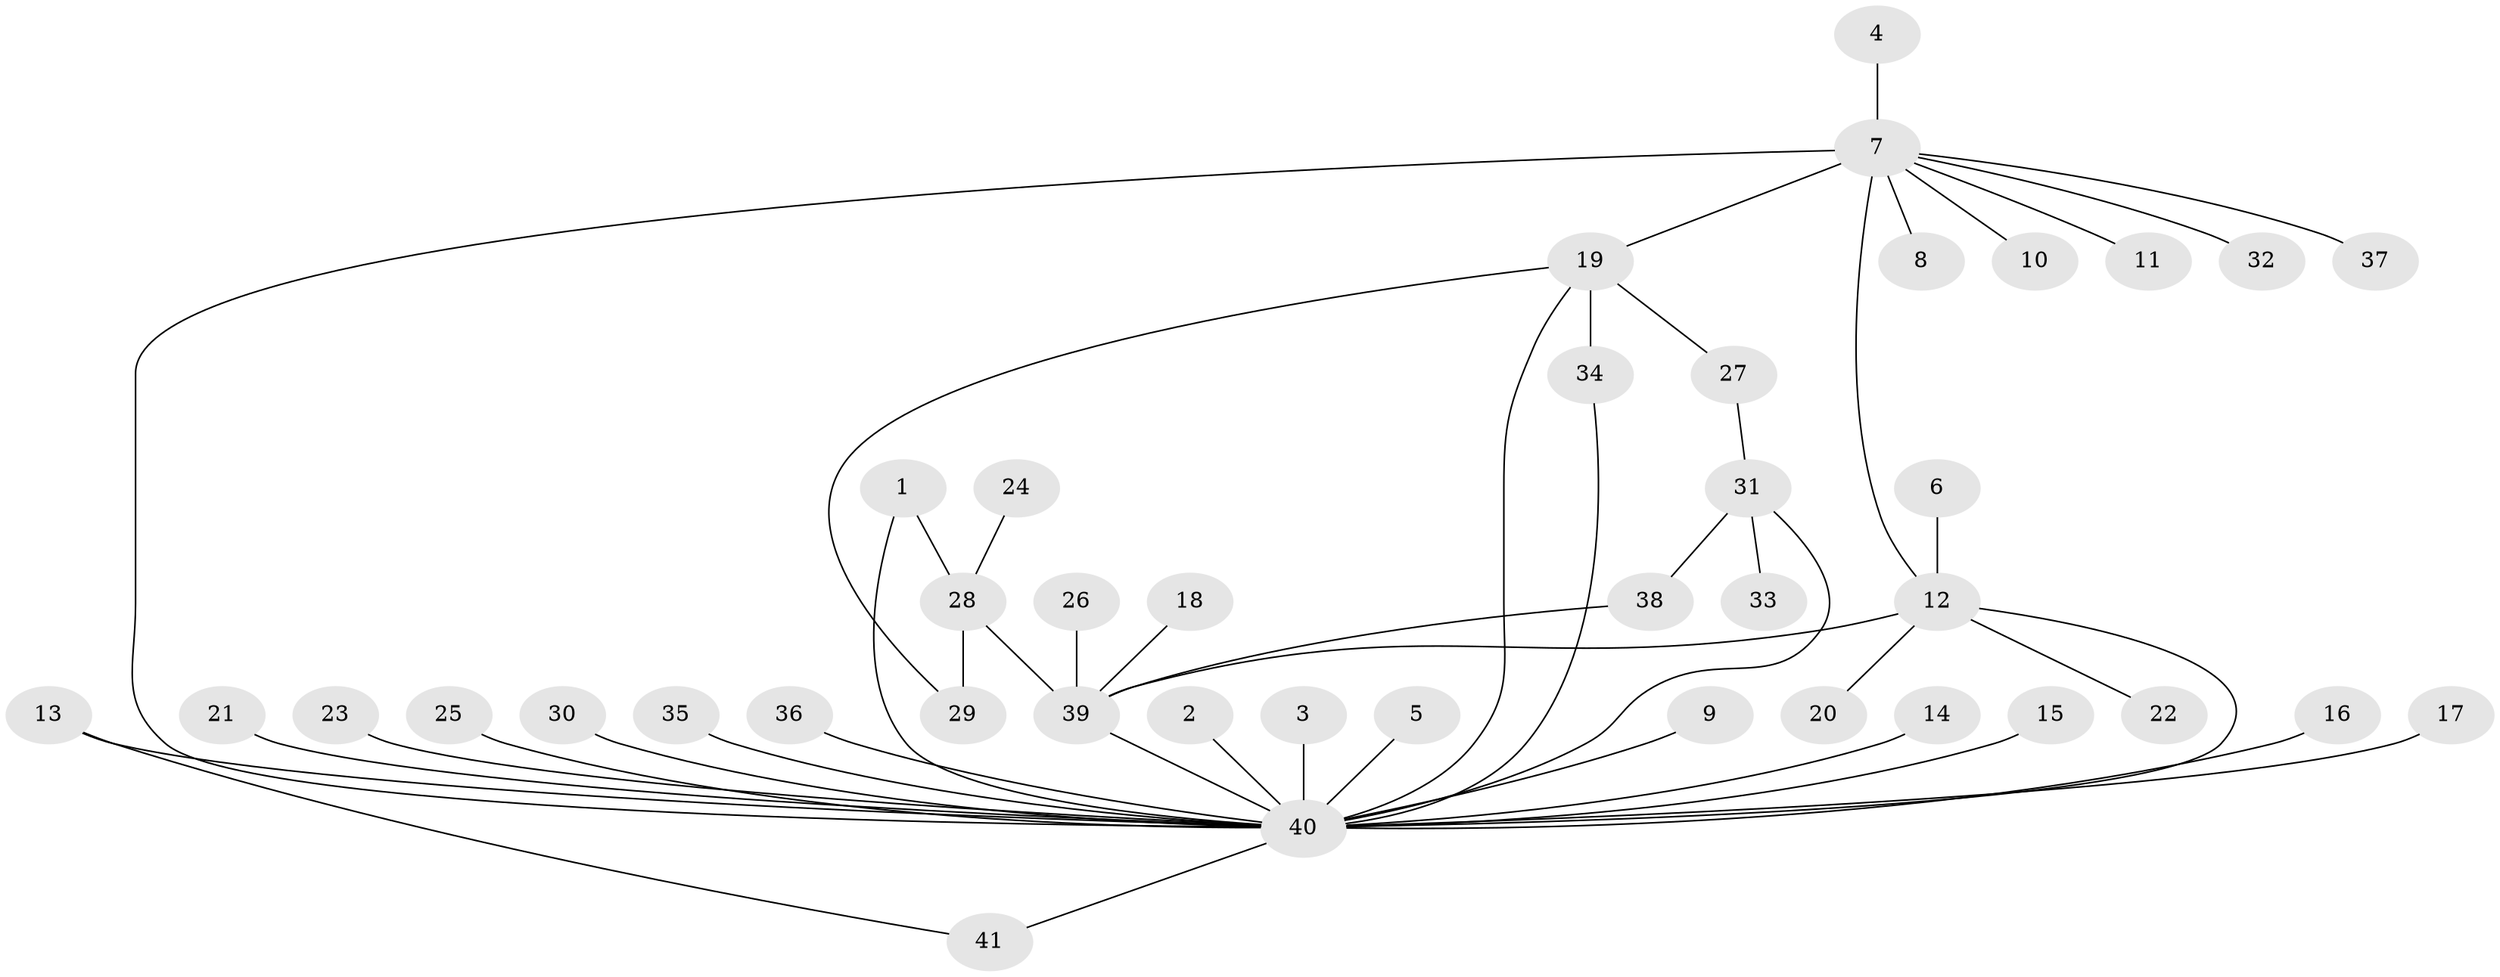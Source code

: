 // original degree distribution, {34: 0.012658227848101266, 8: 0.012658227848101266, 11: 0.012658227848101266, 2: 0.25316455696202533, 3: 0.10126582278481013, 1: 0.5063291139240507, 14: 0.012658227848101266, 5: 0.0379746835443038, 4: 0.05063291139240506}
// Generated by graph-tools (version 1.1) at 2025/36/03/04/25 23:36:47]
// undirected, 41 vertices, 49 edges
graph export_dot {
  node [color=gray90,style=filled];
  1;
  2;
  3;
  4;
  5;
  6;
  7;
  8;
  9;
  10;
  11;
  12;
  13;
  14;
  15;
  16;
  17;
  18;
  19;
  20;
  21;
  22;
  23;
  24;
  25;
  26;
  27;
  28;
  29;
  30;
  31;
  32;
  33;
  34;
  35;
  36;
  37;
  38;
  39;
  40;
  41;
  1 -- 28 [weight=1.0];
  1 -- 40 [weight=1.0];
  2 -- 40 [weight=1.0];
  3 -- 40 [weight=1.0];
  4 -- 7 [weight=1.0];
  5 -- 40 [weight=1.0];
  6 -- 12 [weight=1.0];
  7 -- 8 [weight=1.0];
  7 -- 10 [weight=1.0];
  7 -- 11 [weight=1.0];
  7 -- 12 [weight=2.0];
  7 -- 19 [weight=2.0];
  7 -- 32 [weight=1.0];
  7 -- 37 [weight=1.0];
  7 -- 40 [weight=1.0];
  9 -- 40 [weight=1.0];
  12 -- 20 [weight=1.0];
  12 -- 22 [weight=1.0];
  12 -- 39 [weight=2.0];
  12 -- 40 [weight=3.0];
  13 -- 40 [weight=1.0];
  13 -- 41 [weight=1.0];
  14 -- 40 [weight=1.0];
  15 -- 40 [weight=1.0];
  16 -- 40 [weight=1.0];
  17 -- 40 [weight=1.0];
  18 -- 39 [weight=1.0];
  19 -- 27 [weight=1.0];
  19 -- 29 [weight=1.0];
  19 -- 34 [weight=1.0];
  19 -- 40 [weight=2.0];
  21 -- 40 [weight=1.0];
  23 -- 40 [weight=1.0];
  24 -- 28 [weight=1.0];
  25 -- 40 [weight=1.0];
  26 -- 39 [weight=1.0];
  27 -- 31 [weight=1.0];
  28 -- 29 [weight=1.0];
  28 -- 39 [weight=1.0];
  30 -- 40 [weight=1.0];
  31 -- 33 [weight=1.0];
  31 -- 38 [weight=1.0];
  31 -- 40 [weight=2.0];
  34 -- 40 [weight=1.0];
  35 -- 40 [weight=1.0];
  36 -- 40 [weight=1.0];
  38 -- 39 [weight=1.0];
  39 -- 40 [weight=3.0];
  40 -- 41 [weight=1.0];
}
